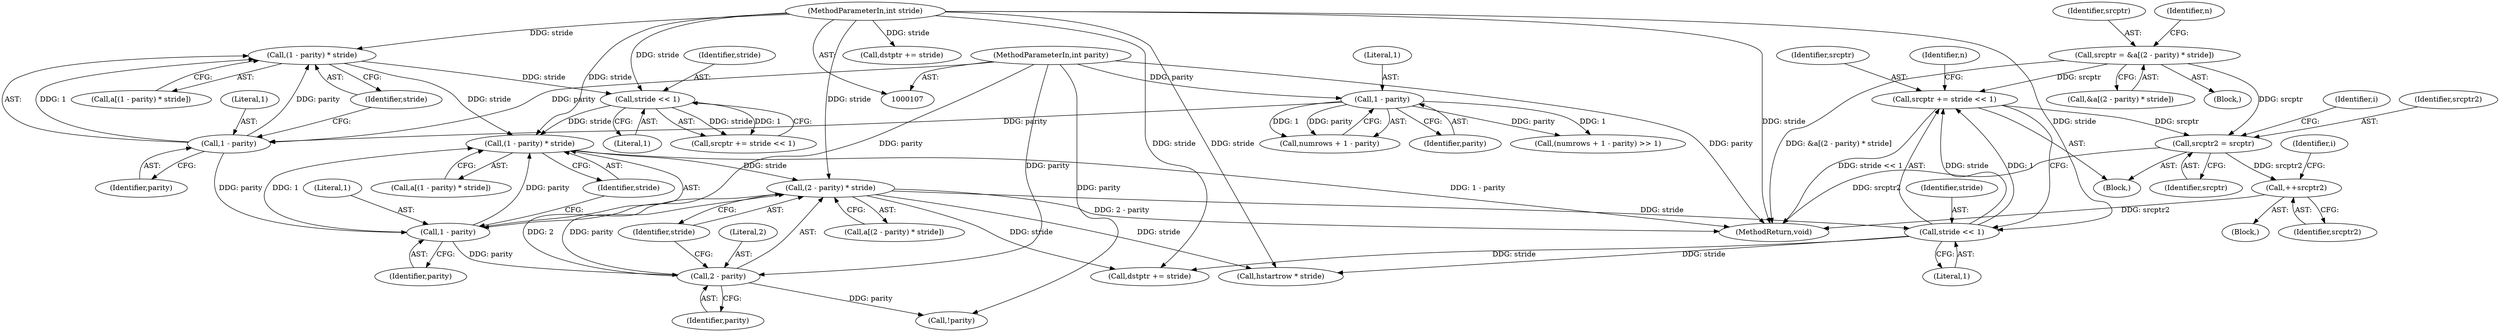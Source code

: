 digraph "0_jasper_4a59cfaf9ab3d48fca4a15c0d2674bf7138e3d1a_1@pointer" {
"1000279" [label="(Call,++srcptr2)"];
"1000259" [label="(Call,srcptr2 = srcptr)"];
"1000284" [label="(Call,srcptr += stride << 1)"];
"1000286" [label="(Call,stride << 1)"];
"1000110" [label="(MethodParameterIn,int stride)"];
"1000237" [label="(Call,(2 - parity) * stride)"];
"1000238" [label="(Call,2 - parity)"];
"1000228" [label="(Call,1 - parity)"];
"1000179" [label="(Call,1 - parity)"];
"1000158" [label="(Call,1 - parity)"];
"1000111" [label="(MethodParameterIn,int parity)"];
"1000227" [label="(Call,(1 - parity) * stride)"];
"1000178" [label="(Call,(1 - parity) * stride)"];
"1000219" [label="(Call,stride << 1)"];
"1000232" [label="(Call,srcptr = &a[(2 - parity) * stride])"];
"1000285" [label="(Identifier,srcptr)"];
"1000111" [label="(MethodParameterIn,int parity)"];
"1000279" [label="(Call,++srcptr2)"];
"1000220" [label="(Identifier,stride)"];
"1000219" [label="(Call,stride << 1)"];
"1000182" [label="(Identifier,stride)"];
"1000179" [label="(Call,1 - parity)"];
"1000235" [label="(Call,a[(2 - parity) * stride])"];
"1000243" [label="(Identifier,n)"];
"1000221" [label="(Literal,1)"];
"1000237" [label="(Call,(2 - parity) * stride)"];
"1000347" [label="(MethodReturn,void)"];
"1000264" [label="(Identifier,i)"];
"1000288" [label="(Literal,1)"];
"1000232" [label="(Call,srcptr = &a[(2 - parity) * stride])"];
"1000286" [label="(Call,stride << 1)"];
"1000110" [label="(MethodParameterIn,int stride)"];
"1000180" [label="(Literal,1)"];
"1000225" [label="(Call,a[(1 - parity) * stride])"];
"1000270" [label="(Identifier,i)"];
"1000253" [label="(Identifier,n)"];
"1000240" [label="(Identifier,parity)"];
"1000284" [label="(Call,srcptr += stride << 1)"];
"1000178" [label="(Call,(1 - parity) * stride)"];
"1000255" [label="(Block,)"];
"1000230" [label="(Identifier,parity)"];
"1000260" [label="(Identifier,srcptr2)"];
"1000156" [label="(Call,numrows + 1 - parity)"];
"1000176" [label="(Call,a[(1 - parity) * stride])"];
"1000152" [label="(Block,)"];
"1000281" [label="(Call,dstptr += stride)"];
"1000241" [label="(Identifier,stride)"];
"1000227" [label="(Call,(1 - parity) * stride)"];
"1000159" [label="(Literal,1)"];
"1000294" [label="(Call,hstartrow * stride)"];
"1000287" [label="(Identifier,stride)"];
"1000238" [label="(Call,2 - parity)"];
"1000231" [label="(Identifier,stride)"];
"1000259" [label="(Call,srcptr2 = srcptr)"];
"1000239" [label="(Literal,2)"];
"1000217" [label="(Call,srcptr += stride << 1)"];
"1000158" [label="(Call,1 - parity)"];
"1000228" [label="(Call,1 - parity)"];
"1000280" [label="(Identifier,srcptr2)"];
"1000334" [label="(Call,dstptr += stride)"];
"1000261" [label="(Identifier,srcptr)"];
"1000181" [label="(Identifier,parity)"];
"1000271" [label="(Block,)"];
"1000234" [label="(Call,&a[(2 - parity) * stride])"];
"1000233" [label="(Identifier,srcptr)"];
"1000155" [label="(Call,(numrows + 1 - parity) >> 1)"];
"1000248" [label="(Call,!parity)"];
"1000160" [label="(Identifier,parity)"];
"1000229" [label="(Literal,1)"];
"1000279" -> "1000271"  [label="AST: "];
"1000279" -> "1000280"  [label="CFG: "];
"1000280" -> "1000279"  [label="AST: "];
"1000270" -> "1000279"  [label="CFG: "];
"1000279" -> "1000347"  [label="DDG: srcptr2"];
"1000259" -> "1000279"  [label="DDG: srcptr2"];
"1000259" -> "1000255"  [label="AST: "];
"1000259" -> "1000261"  [label="CFG: "];
"1000260" -> "1000259"  [label="AST: "];
"1000261" -> "1000259"  [label="AST: "];
"1000264" -> "1000259"  [label="CFG: "];
"1000259" -> "1000347"  [label="DDG: srcptr2"];
"1000284" -> "1000259"  [label="DDG: srcptr"];
"1000232" -> "1000259"  [label="DDG: srcptr"];
"1000284" -> "1000255"  [label="AST: "];
"1000284" -> "1000286"  [label="CFG: "];
"1000285" -> "1000284"  [label="AST: "];
"1000286" -> "1000284"  [label="AST: "];
"1000253" -> "1000284"  [label="CFG: "];
"1000284" -> "1000347"  [label="DDG: stride << 1"];
"1000286" -> "1000284"  [label="DDG: stride"];
"1000286" -> "1000284"  [label="DDG: 1"];
"1000232" -> "1000284"  [label="DDG: srcptr"];
"1000286" -> "1000288"  [label="CFG: "];
"1000287" -> "1000286"  [label="AST: "];
"1000288" -> "1000286"  [label="AST: "];
"1000286" -> "1000281"  [label="DDG: stride"];
"1000110" -> "1000286"  [label="DDG: stride"];
"1000237" -> "1000286"  [label="DDG: stride"];
"1000286" -> "1000294"  [label="DDG: stride"];
"1000110" -> "1000107"  [label="AST: "];
"1000110" -> "1000347"  [label="DDG: stride"];
"1000110" -> "1000178"  [label="DDG: stride"];
"1000110" -> "1000219"  [label="DDG: stride"];
"1000110" -> "1000227"  [label="DDG: stride"];
"1000110" -> "1000237"  [label="DDG: stride"];
"1000110" -> "1000281"  [label="DDG: stride"];
"1000110" -> "1000294"  [label="DDG: stride"];
"1000110" -> "1000334"  [label="DDG: stride"];
"1000237" -> "1000235"  [label="AST: "];
"1000237" -> "1000241"  [label="CFG: "];
"1000238" -> "1000237"  [label="AST: "];
"1000241" -> "1000237"  [label="AST: "];
"1000235" -> "1000237"  [label="CFG: "];
"1000237" -> "1000347"  [label="DDG: 2 - parity"];
"1000238" -> "1000237"  [label="DDG: 2"];
"1000238" -> "1000237"  [label="DDG: parity"];
"1000227" -> "1000237"  [label="DDG: stride"];
"1000237" -> "1000281"  [label="DDG: stride"];
"1000237" -> "1000294"  [label="DDG: stride"];
"1000238" -> "1000240"  [label="CFG: "];
"1000239" -> "1000238"  [label="AST: "];
"1000240" -> "1000238"  [label="AST: "];
"1000241" -> "1000238"  [label="CFG: "];
"1000228" -> "1000238"  [label="DDG: parity"];
"1000111" -> "1000238"  [label="DDG: parity"];
"1000238" -> "1000248"  [label="DDG: parity"];
"1000228" -> "1000227"  [label="AST: "];
"1000228" -> "1000230"  [label="CFG: "];
"1000229" -> "1000228"  [label="AST: "];
"1000230" -> "1000228"  [label="AST: "];
"1000231" -> "1000228"  [label="CFG: "];
"1000228" -> "1000227"  [label="DDG: 1"];
"1000228" -> "1000227"  [label="DDG: parity"];
"1000179" -> "1000228"  [label="DDG: parity"];
"1000111" -> "1000228"  [label="DDG: parity"];
"1000179" -> "1000178"  [label="AST: "];
"1000179" -> "1000181"  [label="CFG: "];
"1000180" -> "1000179"  [label="AST: "];
"1000181" -> "1000179"  [label="AST: "];
"1000182" -> "1000179"  [label="CFG: "];
"1000179" -> "1000178"  [label="DDG: 1"];
"1000179" -> "1000178"  [label="DDG: parity"];
"1000158" -> "1000179"  [label="DDG: parity"];
"1000111" -> "1000179"  [label="DDG: parity"];
"1000158" -> "1000156"  [label="AST: "];
"1000158" -> "1000160"  [label="CFG: "];
"1000159" -> "1000158"  [label="AST: "];
"1000160" -> "1000158"  [label="AST: "];
"1000156" -> "1000158"  [label="CFG: "];
"1000158" -> "1000155"  [label="DDG: 1"];
"1000158" -> "1000155"  [label="DDG: parity"];
"1000158" -> "1000156"  [label="DDG: 1"];
"1000158" -> "1000156"  [label="DDG: parity"];
"1000111" -> "1000158"  [label="DDG: parity"];
"1000111" -> "1000107"  [label="AST: "];
"1000111" -> "1000347"  [label="DDG: parity"];
"1000111" -> "1000248"  [label="DDG: parity"];
"1000227" -> "1000225"  [label="AST: "];
"1000227" -> "1000231"  [label="CFG: "];
"1000231" -> "1000227"  [label="AST: "];
"1000225" -> "1000227"  [label="CFG: "];
"1000227" -> "1000347"  [label="DDG: 1 - parity"];
"1000178" -> "1000227"  [label="DDG: stride"];
"1000219" -> "1000227"  [label="DDG: stride"];
"1000178" -> "1000176"  [label="AST: "];
"1000178" -> "1000182"  [label="CFG: "];
"1000182" -> "1000178"  [label="AST: "];
"1000176" -> "1000178"  [label="CFG: "];
"1000178" -> "1000219"  [label="DDG: stride"];
"1000219" -> "1000217"  [label="AST: "];
"1000219" -> "1000221"  [label="CFG: "];
"1000220" -> "1000219"  [label="AST: "];
"1000221" -> "1000219"  [label="AST: "];
"1000217" -> "1000219"  [label="CFG: "];
"1000219" -> "1000217"  [label="DDG: stride"];
"1000219" -> "1000217"  [label="DDG: 1"];
"1000232" -> "1000152"  [label="AST: "];
"1000232" -> "1000234"  [label="CFG: "];
"1000233" -> "1000232"  [label="AST: "];
"1000234" -> "1000232"  [label="AST: "];
"1000243" -> "1000232"  [label="CFG: "];
"1000232" -> "1000347"  [label="DDG: &a[(2 - parity) * stride]"];
}
